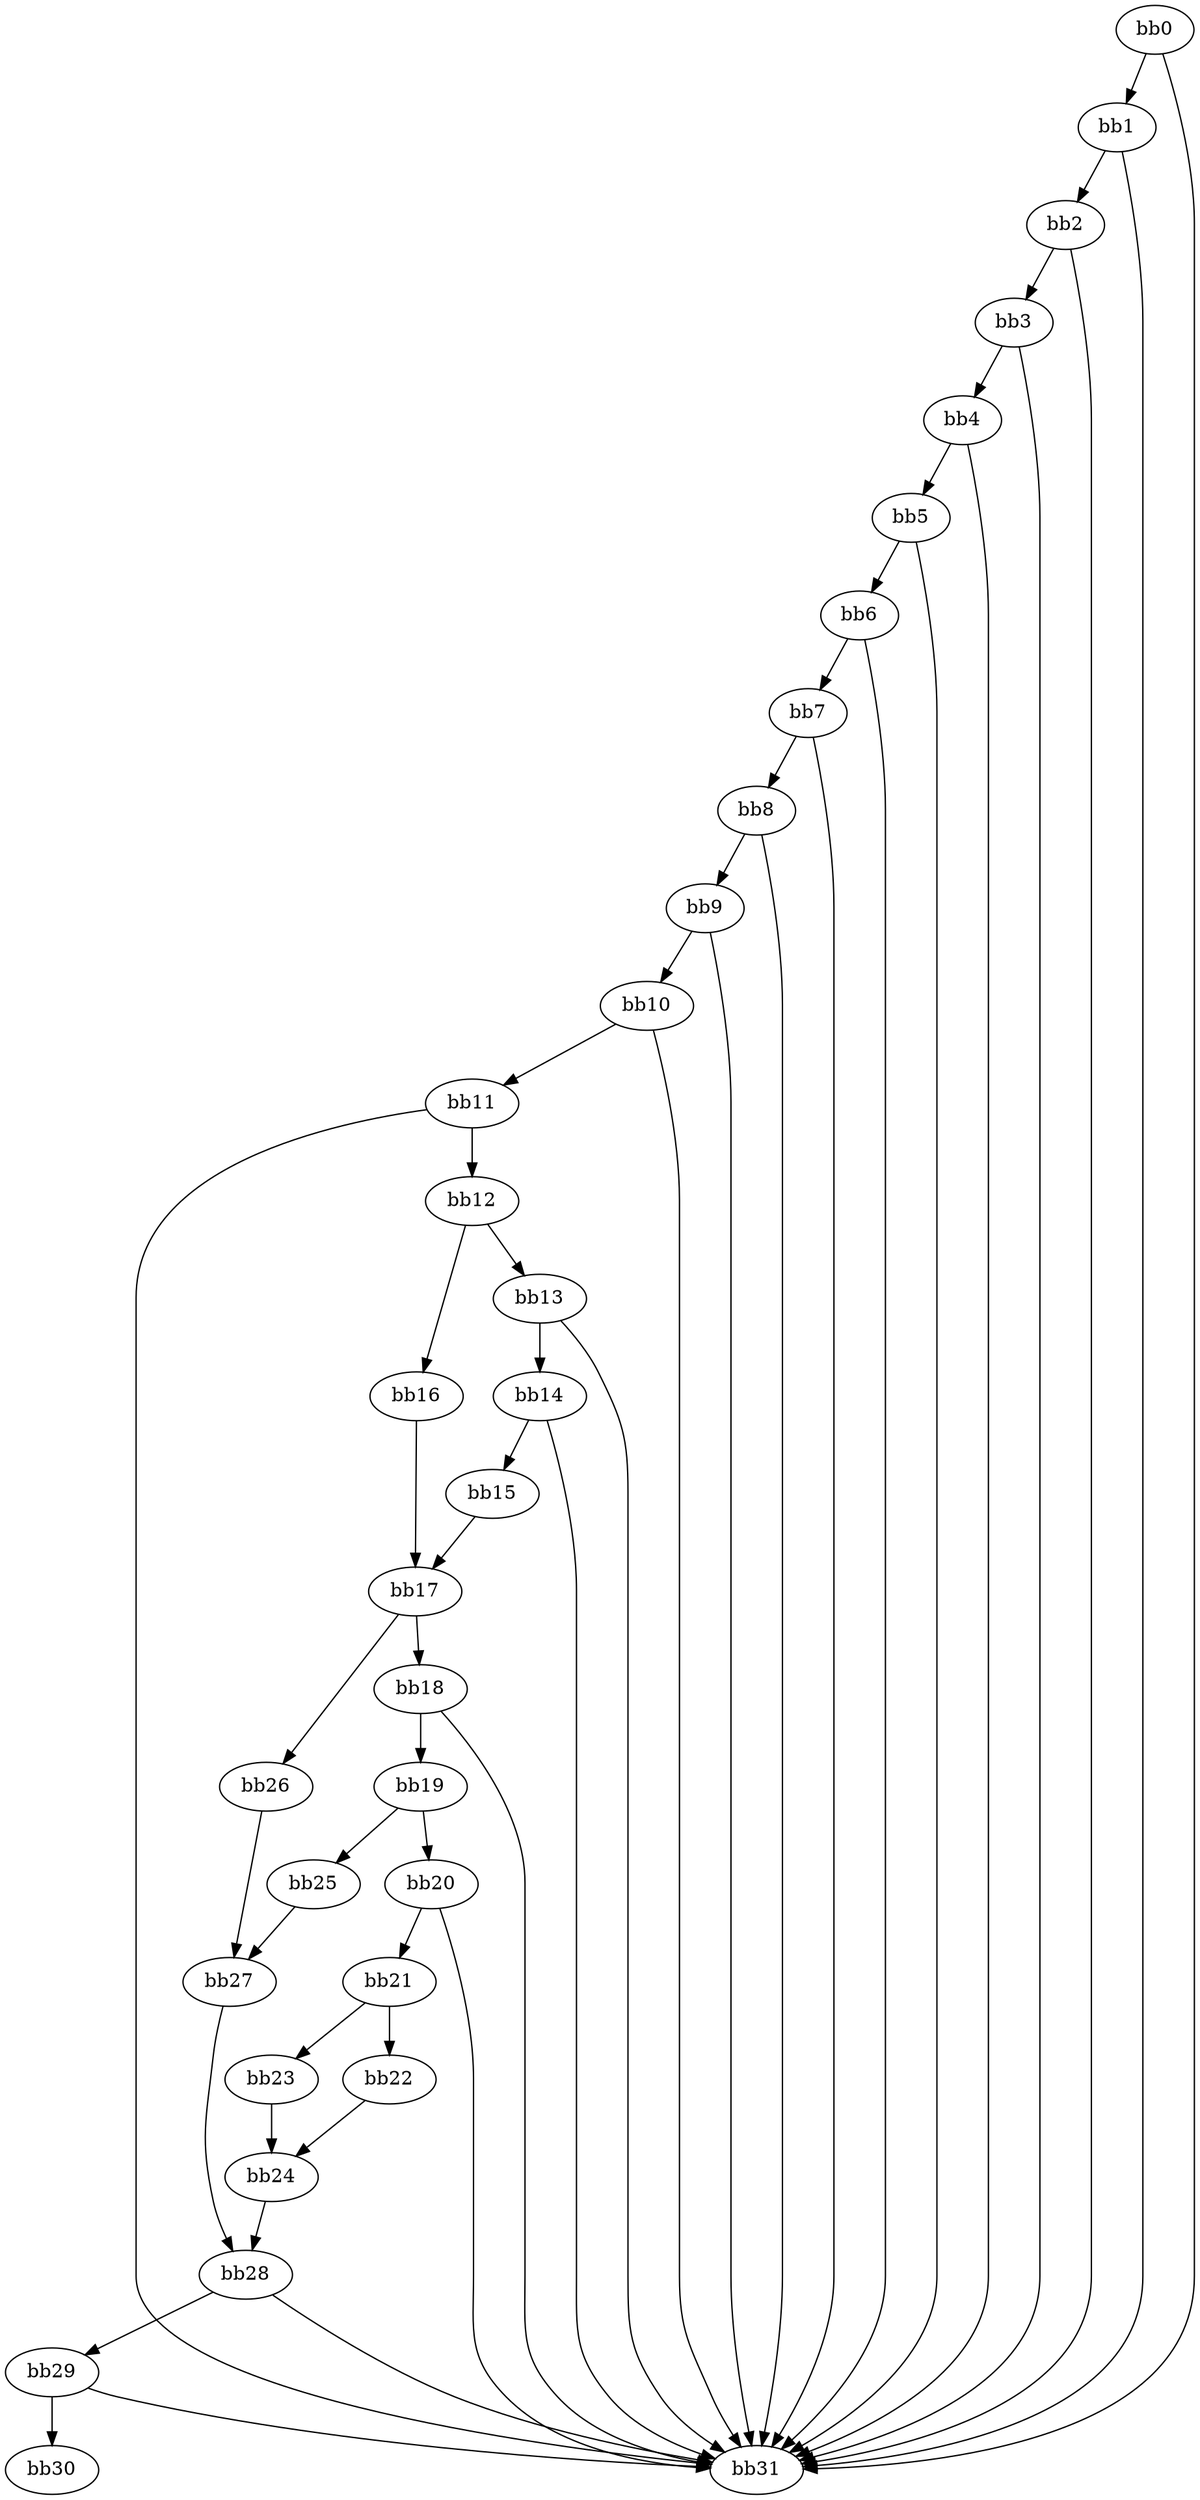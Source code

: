 digraph {
    0 [ label = "bb0\l" ]
    1 [ label = "bb1\l" ]
    2 [ label = "bb2\l" ]
    3 [ label = "bb3\l" ]
    4 [ label = "bb4\l" ]
    5 [ label = "bb5\l" ]
    6 [ label = "bb6\l" ]
    7 [ label = "bb7\l" ]
    8 [ label = "bb8\l" ]
    9 [ label = "bb9\l" ]
    10 [ label = "bb10\l" ]
    11 [ label = "bb11\l" ]
    12 [ label = "bb12\l" ]
    13 [ label = "bb13\l" ]
    14 [ label = "bb14\l" ]
    15 [ label = "bb15\l" ]
    16 [ label = "bb16\l" ]
    17 [ label = "bb17\l" ]
    18 [ label = "bb18\l" ]
    19 [ label = "bb19\l" ]
    20 [ label = "bb20\l" ]
    21 [ label = "bb21\l" ]
    22 [ label = "bb22\l" ]
    23 [ label = "bb23\l" ]
    24 [ label = "bb24\l" ]
    25 [ label = "bb25\l" ]
    26 [ label = "bb26\l" ]
    27 [ label = "bb27\l" ]
    28 [ label = "bb28\l" ]
    29 [ label = "bb29\l" ]
    30 [ label = "bb30\l" ]
    31 [ label = "bb31\l" ]
    0 -> 1 [ ]
    0 -> 31 [ ]
    1 -> 2 [ ]
    1 -> 31 [ ]
    2 -> 3 [ ]
    2 -> 31 [ ]
    3 -> 4 [ ]
    3 -> 31 [ ]
    4 -> 5 [ ]
    4 -> 31 [ ]
    5 -> 6 [ ]
    5 -> 31 [ ]
    6 -> 7 [ ]
    6 -> 31 [ ]
    7 -> 8 [ ]
    7 -> 31 [ ]
    8 -> 9 [ ]
    8 -> 31 [ ]
    9 -> 10 [ ]
    9 -> 31 [ ]
    10 -> 11 [ ]
    10 -> 31 [ ]
    11 -> 12 [ ]
    11 -> 31 [ ]
    12 -> 13 [ ]
    12 -> 16 [ ]
    13 -> 14 [ ]
    13 -> 31 [ ]
    14 -> 15 [ ]
    14 -> 31 [ ]
    15 -> 17 [ ]
    16 -> 17 [ ]
    17 -> 18 [ ]
    17 -> 26 [ ]
    18 -> 19 [ ]
    18 -> 31 [ ]
    19 -> 20 [ ]
    19 -> 25 [ ]
    20 -> 21 [ ]
    20 -> 31 [ ]
    21 -> 22 [ ]
    21 -> 23 [ ]
    22 -> 24 [ ]
    23 -> 24 [ ]
    24 -> 28 [ ]
    25 -> 27 [ ]
    26 -> 27 [ ]
    27 -> 28 [ ]
    28 -> 29 [ ]
    28 -> 31 [ ]
    29 -> 30 [ ]
    29 -> 31 [ ]
}

